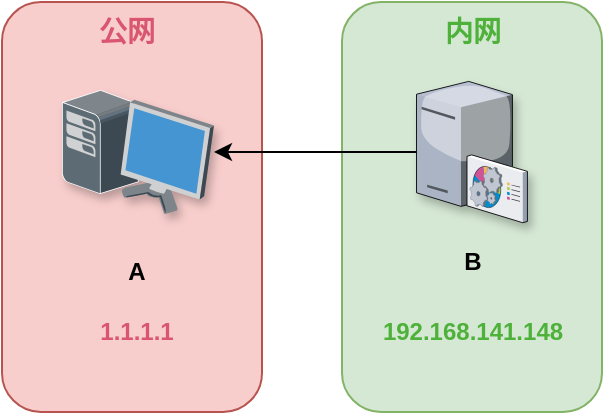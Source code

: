 <mxfile version="14.1.5" type="device"><diagram id="aAEfqS2sq5v0j8vHI_K6" name="Page-1"><mxGraphModel dx="621" dy="552" grid="1" gridSize="10" guides="1" tooltips="1" connect="1" arrows="1" fold="1" page="1" pageScale="1" pageWidth="827" pageHeight="1169" math="0" shadow="0"><root><mxCell id="0"/><mxCell id="1" parent="0"/><mxCell id="QzCPQPErbsks7gUr26NS-10" value="" style="rounded=1;whiteSpace=wrap;html=1;fillColor=#f8cecc;strokeColor=#b85450;" parent="1" vertex="1"><mxGeometry x="70" y="465.01" width="130" height="204.99" as="geometry"/></mxCell><mxCell id="QzCPQPErbsks7gUr26NS-8" value="" style="rounded=1;whiteSpace=wrap;html=1;fillColor=#d5e8d4;strokeColor=#82b366;" parent="1" vertex="1"><mxGeometry x="240" y="465.01" width="130" height="204.99" as="geometry"/></mxCell><mxCell id="v7dRGCv-wE1mmLC6ORjH-1" value="" style="shadow=1;dashed=0;html=1;labelPosition=center;verticalLabelPosition=bottom;verticalAlign=top;align=center;outlineConnect=0;shape=mxgraph.veeam.3d.workstation;" parent="1" vertex="1"><mxGeometry x="100" y="508.99" width="76" height="62" as="geometry"/></mxCell><mxCell id="v7dRGCv-wE1mmLC6ORjH-3" value="" style="verticalLabelPosition=bottom;aspect=fixed;html=1;verticalAlign=top;strokeColor=none;align=center;outlineConnect=0;shape=mxgraph.citrix.command_center;shadow=1;" parent="1" vertex="1"><mxGeometry x="277.25" y="504.7" width="55.5" height="70.57" as="geometry"/></mxCell><mxCell id="v7dRGCv-wE1mmLC6ORjH-12" value="内网" style="text;html=1;align=center;verticalAlign=middle;resizable=0;points=[];autosize=1;fontStyle=1;fontSize=14;fontColor=#4EB13A;shadow=1;" parent="1" vertex="1"><mxGeometry x="285" y="470" width="40" height="20" as="geometry"/></mxCell><mxCell id="v7dRGCv-wE1mmLC6ORjH-24" value="&lt;b&gt;公网&lt;/b&gt;" style="text;html=1;align=center;verticalAlign=middle;resizable=0;points=[];autosize=1;fontSize=14;fontColor=#D95570;shadow=1;" parent="1" vertex="1"><mxGeometry x="112" y="470" width="40" height="20" as="geometry"/></mxCell><mxCell id="v7dRGCv-wE1mmLC6ORjH-26" value="&lt;font color=&quot;#4eb13a&quot;&gt;192.168.141.148&lt;/font&gt;" style="text;html=1;align=center;verticalAlign=middle;resizable=0;points=[];autosize=1;fontSize=12;fontColor=#D95570;fontStyle=1;shadow=1;" parent="1" vertex="1"><mxGeometry x="250" y="620" width="110" height="20" as="geometry"/></mxCell><mxCell id="QzCPQPErbsks7gUr26NS-1" value="A" style="text;html=1;align=center;verticalAlign=middle;resizable=0;points=[];autosize=1;fontStyle=1" parent="1" vertex="1"><mxGeometry x="127" y="590" width="20" height="20" as="geometry"/></mxCell><mxCell id="QzCPQPErbsks7gUr26NS-3" value="B" style="text;html=1;align=center;verticalAlign=middle;resizable=0;points=[];autosize=1;fontStyle=1" parent="1" vertex="1"><mxGeometry x="295" y="585" width="20" height="20" as="geometry"/></mxCell><mxCell id="QzCPQPErbsks7gUr26NS-11" value="1.1.1.1" style="text;html=1;align=center;verticalAlign=middle;resizable=0;points=[];autosize=1;fontStyle=1;fontColor=#D95570;" parent="1" vertex="1"><mxGeometry x="112" y="620" width="50" height="20" as="geometry"/></mxCell><mxCell id="ZakRl3ZuPh8lf9EHa4K3-1" value="" style="endArrow=classic;html=1;" edge="1" parent="1" source="v7dRGCv-wE1mmLC6ORjH-3" target="v7dRGCv-wE1mmLC6ORjH-1"><mxGeometry width="50" height="50" relative="1" as="geometry"><mxPoint x="270" y="510" as="sourcePoint"/><mxPoint x="320" y="460" as="targetPoint"/></mxGeometry></mxCell></root></mxGraphModel></diagram></mxfile>